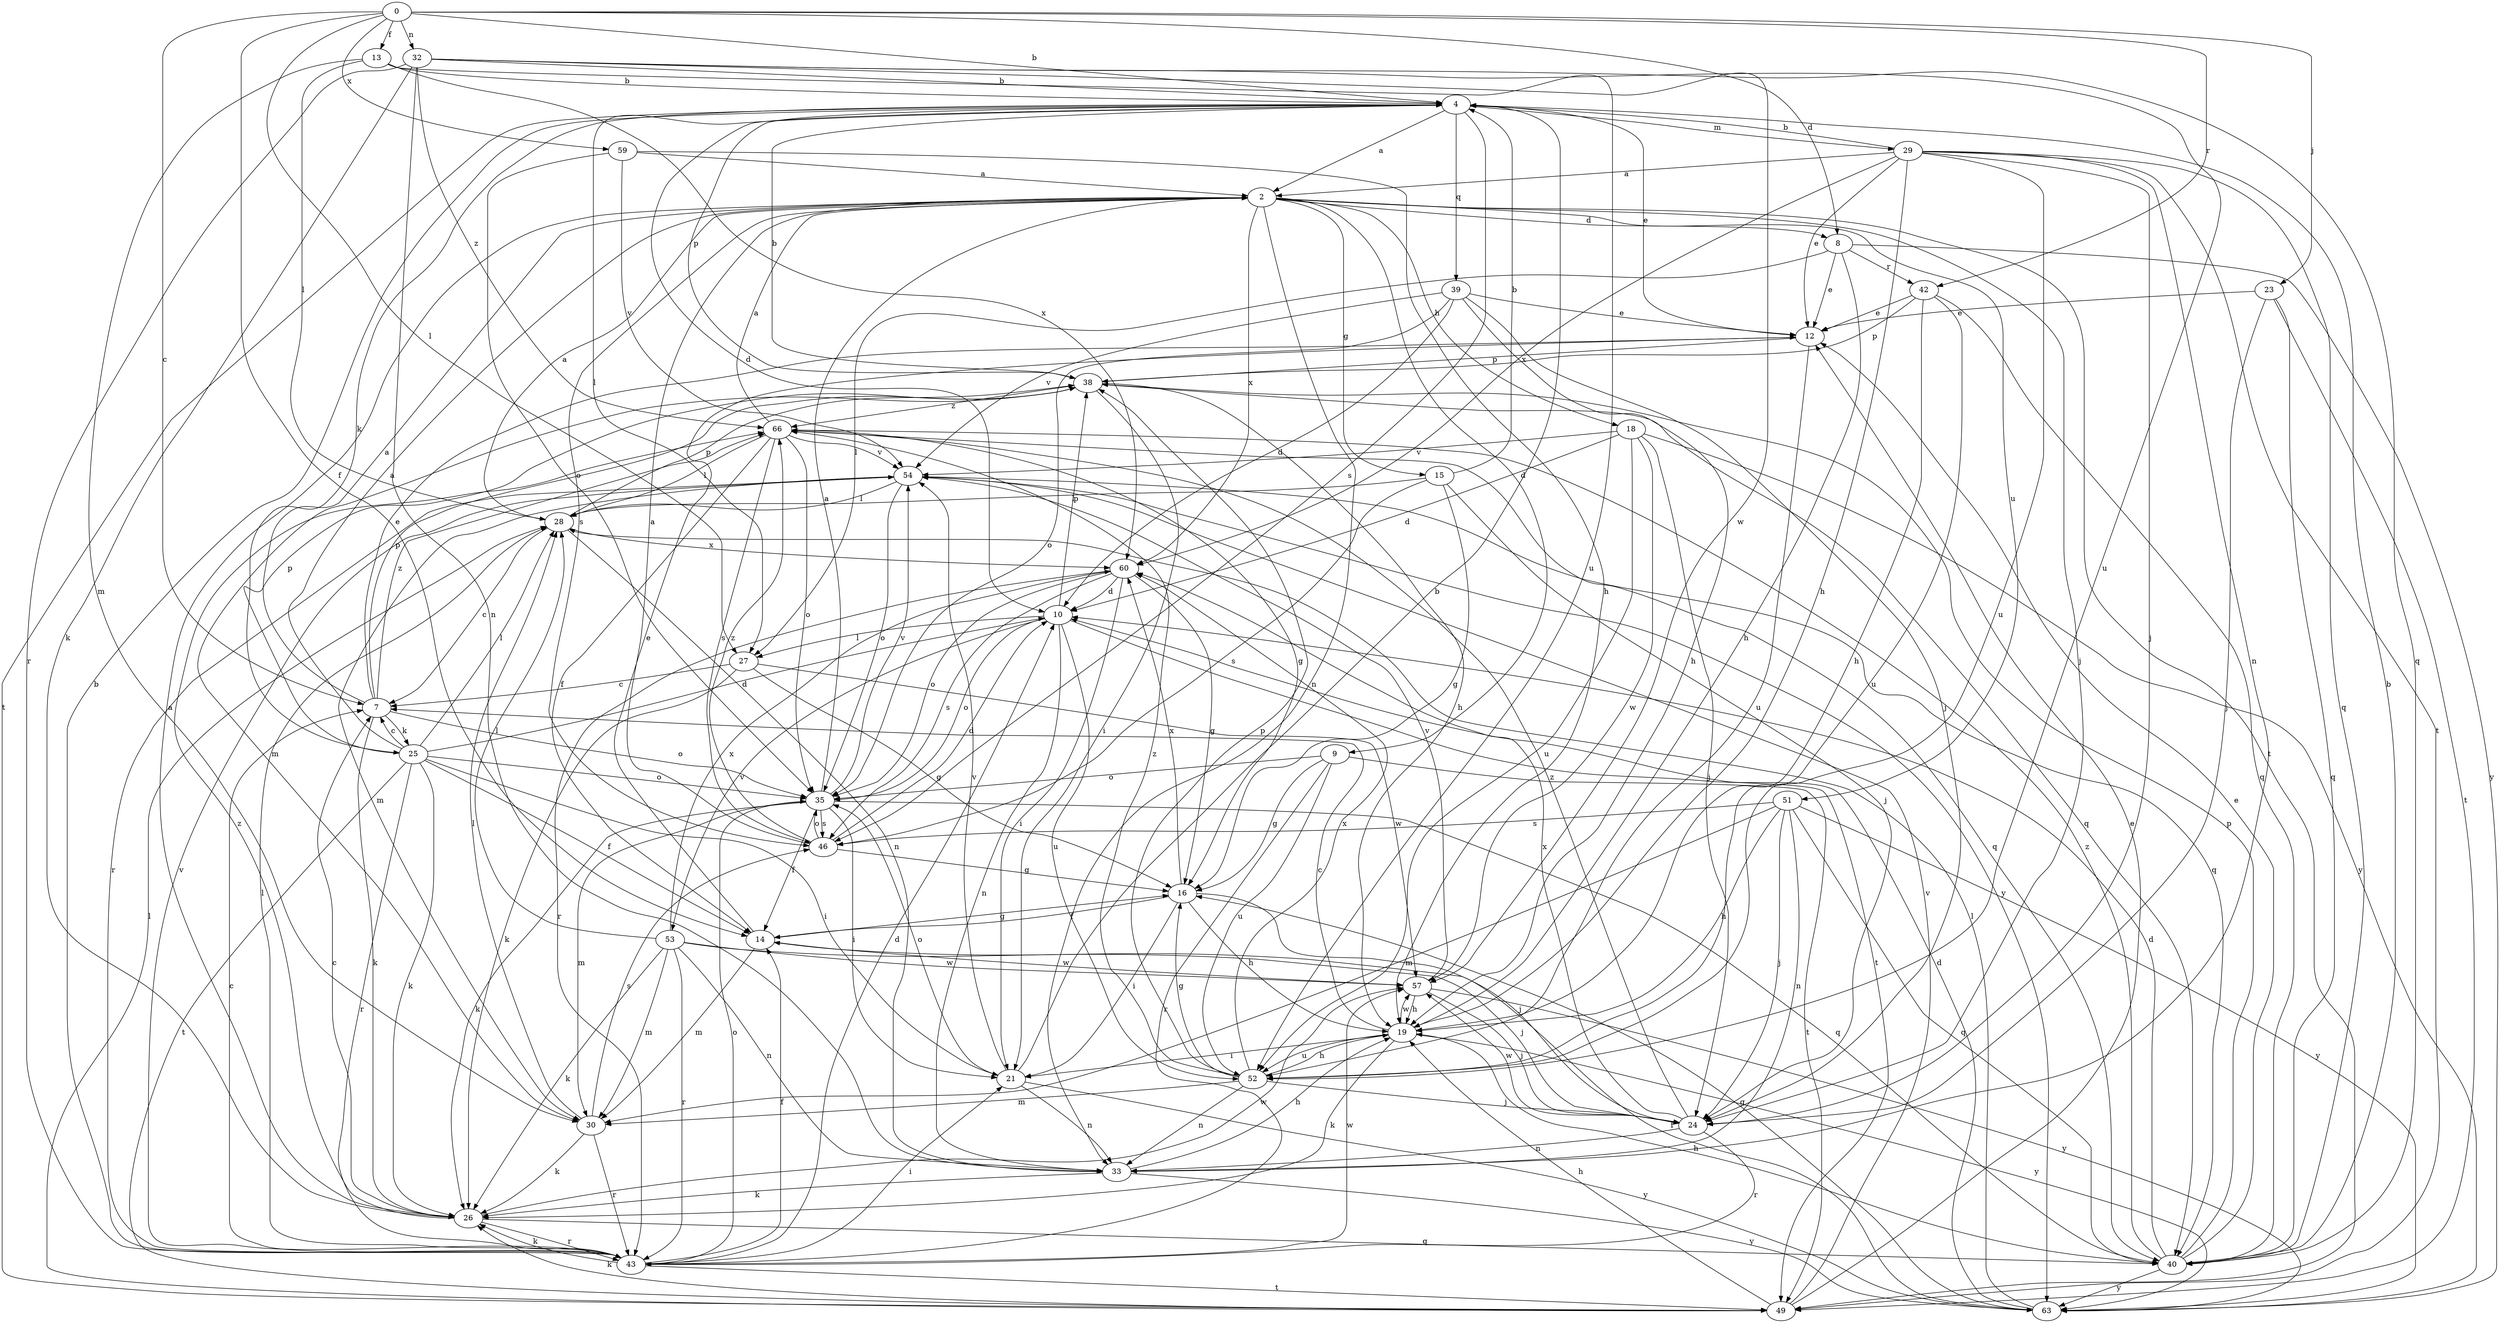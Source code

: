 strict digraph  {
0;
2;
4;
7;
8;
9;
10;
12;
13;
14;
15;
16;
18;
19;
21;
23;
24;
25;
26;
27;
28;
29;
30;
32;
33;
35;
38;
39;
40;
42;
43;
46;
49;
51;
52;
53;
54;
57;
59;
60;
63;
66;
0 -> 4  [label=b];
0 -> 7  [label=c];
0 -> 8  [label=d];
0 -> 13  [label=f];
0 -> 14  [label=f];
0 -> 23  [label=j];
0 -> 27  [label=l];
0 -> 32  [label=n];
0 -> 42  [label=r];
0 -> 59  [label=x];
2 -> 8  [label=d];
2 -> 9  [label=d];
2 -> 15  [label=g];
2 -> 18  [label=h];
2 -> 24  [label=j];
2 -> 33  [label=n];
2 -> 46  [label=s];
2 -> 49  [label=t];
2 -> 51  [label=u];
2 -> 60  [label=x];
4 -> 2  [label=a];
4 -> 10  [label=d];
4 -> 12  [label=e];
4 -> 25  [label=k];
4 -> 27  [label=l];
4 -> 29  [label=m];
4 -> 38  [label=p];
4 -> 39  [label=q];
4 -> 46  [label=s];
4 -> 49  [label=t];
7 -> 2  [label=a];
7 -> 12  [label=e];
7 -> 25  [label=k];
7 -> 26  [label=k];
7 -> 35  [label=o];
7 -> 38  [label=p];
7 -> 66  [label=z];
8 -> 12  [label=e];
8 -> 19  [label=h];
8 -> 27  [label=l];
8 -> 42  [label=r];
8 -> 63  [label=y];
9 -> 16  [label=g];
9 -> 35  [label=o];
9 -> 43  [label=r];
9 -> 49  [label=t];
9 -> 52  [label=u];
10 -> 27  [label=l];
10 -> 33  [label=n];
10 -> 35  [label=o];
10 -> 38  [label=p];
10 -> 49  [label=t];
10 -> 52  [label=u];
10 -> 53  [label=v];
12 -> 38  [label=p];
12 -> 52  [label=u];
13 -> 4  [label=b];
13 -> 28  [label=l];
13 -> 30  [label=m];
13 -> 52  [label=u];
13 -> 60  [label=x];
14 -> 12  [label=e];
14 -> 16  [label=g];
14 -> 30  [label=m];
14 -> 57  [label=w];
15 -> 4  [label=b];
15 -> 16  [label=g];
15 -> 24  [label=j];
15 -> 28  [label=l];
15 -> 46  [label=s];
16 -> 14  [label=f];
16 -> 19  [label=h];
16 -> 21  [label=i];
16 -> 24  [label=j];
16 -> 60  [label=x];
18 -> 10  [label=d];
18 -> 24  [label=j];
18 -> 52  [label=u];
18 -> 54  [label=v];
18 -> 57  [label=w];
18 -> 63  [label=y];
19 -> 7  [label=c];
19 -> 21  [label=i];
19 -> 26  [label=k];
19 -> 52  [label=u];
19 -> 57  [label=w];
19 -> 63  [label=y];
21 -> 4  [label=b];
21 -> 33  [label=n];
21 -> 35  [label=o];
21 -> 54  [label=v];
21 -> 63  [label=y];
23 -> 12  [label=e];
23 -> 24  [label=j];
23 -> 40  [label=q];
23 -> 49  [label=t];
24 -> 33  [label=n];
24 -> 43  [label=r];
24 -> 57  [label=w];
24 -> 60  [label=x];
24 -> 66  [label=z];
25 -> 2  [label=a];
25 -> 7  [label=c];
25 -> 10  [label=d];
25 -> 14  [label=f];
25 -> 21  [label=i];
25 -> 26  [label=k];
25 -> 28  [label=l];
25 -> 35  [label=o];
25 -> 38  [label=p];
25 -> 43  [label=r];
25 -> 49  [label=t];
26 -> 2  [label=a];
26 -> 7  [label=c];
26 -> 40  [label=q];
26 -> 43  [label=r];
26 -> 57  [label=w];
26 -> 66  [label=z];
27 -> 7  [label=c];
27 -> 16  [label=g];
27 -> 26  [label=k];
27 -> 57  [label=w];
28 -> 2  [label=a];
28 -> 7  [label=c];
28 -> 33  [label=n];
28 -> 38  [label=p];
28 -> 60  [label=x];
29 -> 2  [label=a];
29 -> 4  [label=b];
29 -> 12  [label=e];
29 -> 19  [label=h];
29 -> 24  [label=j];
29 -> 33  [label=n];
29 -> 40  [label=q];
29 -> 49  [label=t];
29 -> 52  [label=u];
29 -> 60  [label=x];
30 -> 26  [label=k];
30 -> 28  [label=l];
30 -> 43  [label=r];
30 -> 46  [label=s];
32 -> 4  [label=b];
32 -> 26  [label=k];
32 -> 33  [label=n];
32 -> 40  [label=q];
32 -> 43  [label=r];
32 -> 52  [label=u];
32 -> 57  [label=w];
32 -> 66  [label=z];
33 -> 19  [label=h];
33 -> 26  [label=k];
33 -> 63  [label=y];
35 -> 2  [label=a];
35 -> 14  [label=f];
35 -> 21  [label=i];
35 -> 26  [label=k];
35 -> 30  [label=m];
35 -> 40  [label=q];
35 -> 46  [label=s];
35 -> 54  [label=v];
38 -> 4  [label=b];
38 -> 19  [label=h];
38 -> 21  [label=i];
38 -> 30  [label=m];
38 -> 40  [label=q];
38 -> 66  [label=z];
39 -> 10  [label=d];
39 -> 12  [label=e];
39 -> 19  [label=h];
39 -> 24  [label=j];
39 -> 35  [label=o];
39 -> 54  [label=v];
40 -> 4  [label=b];
40 -> 10  [label=d];
40 -> 12  [label=e];
40 -> 19  [label=h];
40 -> 38  [label=p];
40 -> 63  [label=y];
40 -> 66  [label=z];
42 -> 12  [label=e];
42 -> 19  [label=h];
42 -> 38  [label=p];
42 -> 40  [label=q];
42 -> 52  [label=u];
43 -> 4  [label=b];
43 -> 7  [label=c];
43 -> 10  [label=d];
43 -> 14  [label=f];
43 -> 21  [label=i];
43 -> 26  [label=k];
43 -> 28  [label=l];
43 -> 35  [label=o];
43 -> 49  [label=t];
43 -> 54  [label=v];
43 -> 57  [label=w];
46 -> 2  [label=a];
46 -> 10  [label=d];
46 -> 16  [label=g];
46 -> 35  [label=o];
46 -> 66  [label=z];
49 -> 12  [label=e];
49 -> 19  [label=h];
49 -> 26  [label=k];
49 -> 28  [label=l];
49 -> 54  [label=v];
51 -> 19  [label=h];
51 -> 24  [label=j];
51 -> 30  [label=m];
51 -> 33  [label=n];
51 -> 40  [label=q];
51 -> 46  [label=s];
51 -> 63  [label=y];
52 -> 16  [label=g];
52 -> 19  [label=h];
52 -> 24  [label=j];
52 -> 30  [label=m];
52 -> 33  [label=n];
52 -> 38  [label=p];
52 -> 60  [label=x];
52 -> 66  [label=z];
53 -> 24  [label=j];
53 -> 26  [label=k];
53 -> 28  [label=l];
53 -> 30  [label=m];
53 -> 33  [label=n];
53 -> 43  [label=r];
53 -> 57  [label=w];
53 -> 60  [label=x];
54 -> 28  [label=l];
54 -> 30  [label=m];
54 -> 35  [label=o];
54 -> 40  [label=q];
54 -> 43  [label=r];
54 -> 63  [label=y];
57 -> 19  [label=h];
57 -> 24  [label=j];
57 -> 54  [label=v];
57 -> 63  [label=y];
59 -> 2  [label=a];
59 -> 19  [label=h];
59 -> 35  [label=o];
59 -> 54  [label=v];
60 -> 10  [label=d];
60 -> 16  [label=g];
60 -> 21  [label=i];
60 -> 35  [label=o];
60 -> 43  [label=r];
60 -> 46  [label=s];
63 -> 10  [label=d];
63 -> 14  [label=f];
63 -> 16  [label=g];
63 -> 28  [label=l];
66 -> 2  [label=a];
66 -> 14  [label=f];
66 -> 16  [label=g];
66 -> 28  [label=l];
66 -> 35  [label=o];
66 -> 40  [label=q];
66 -> 46  [label=s];
66 -> 54  [label=v];
}
